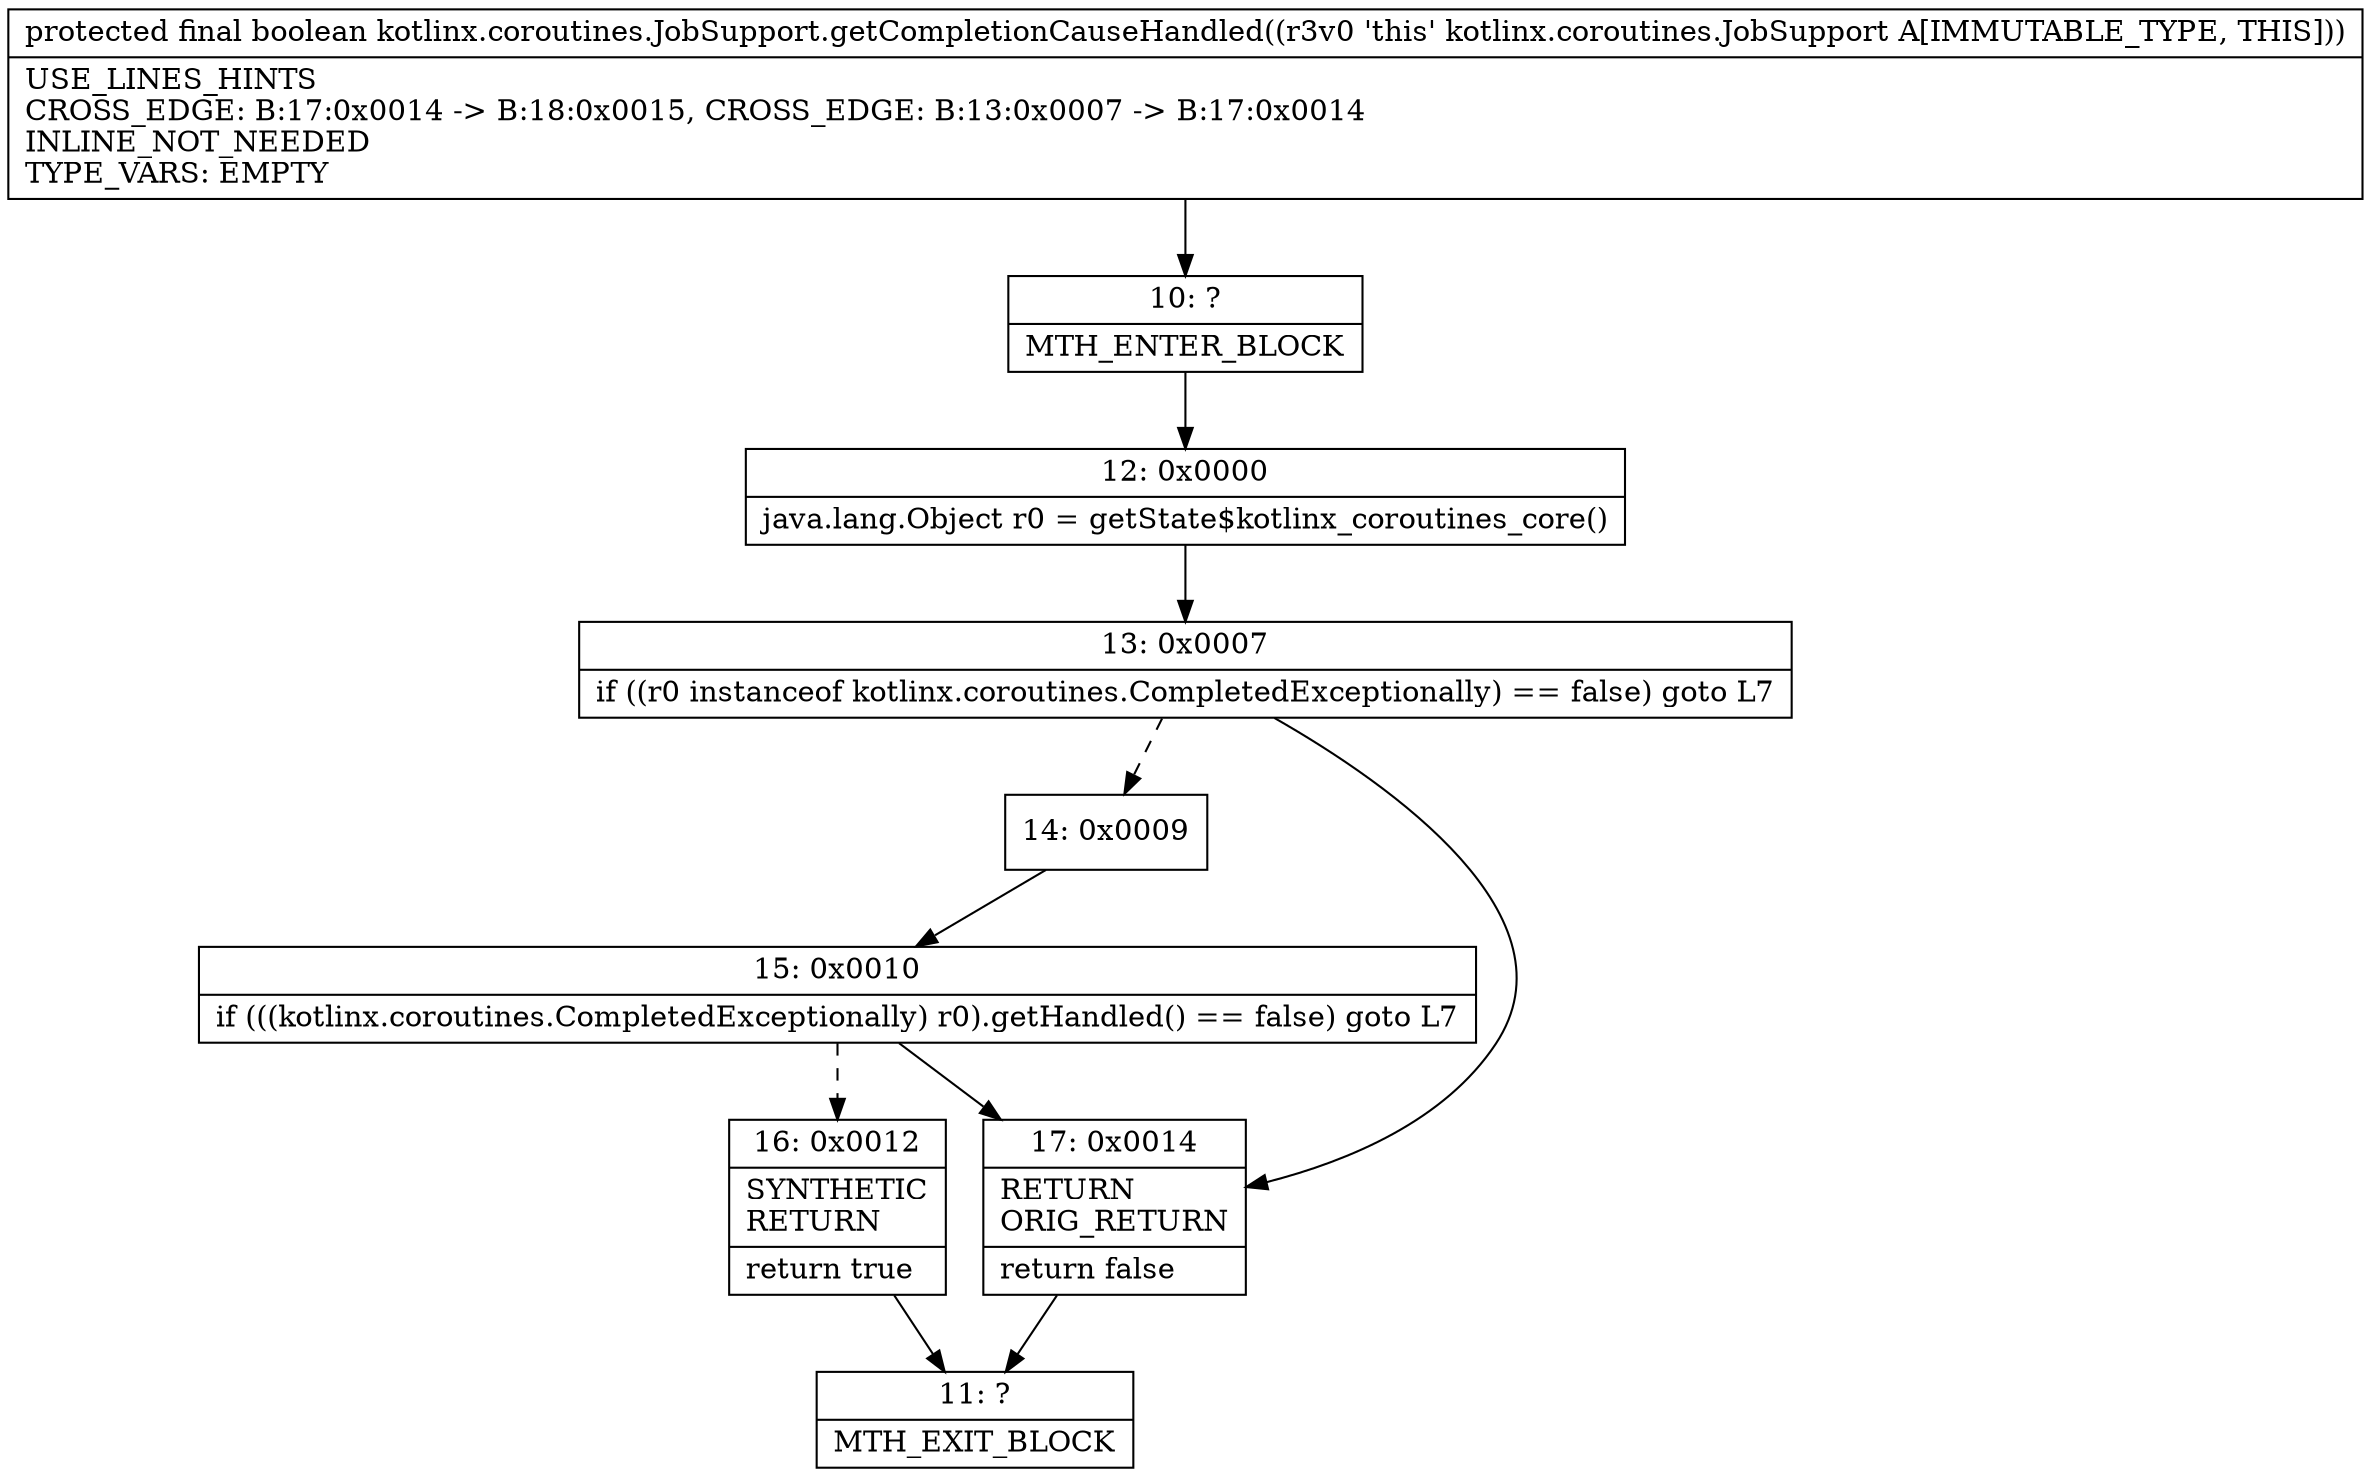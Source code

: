 digraph "CFG forkotlinx.coroutines.JobSupport.getCompletionCauseHandled()Z" {
Node_10 [shape=record,label="{10\:\ ?|MTH_ENTER_BLOCK\l}"];
Node_12 [shape=record,label="{12\:\ 0x0000|java.lang.Object r0 = getState$kotlinx_coroutines_core()\l}"];
Node_13 [shape=record,label="{13\:\ 0x0007|if ((r0 instanceof kotlinx.coroutines.CompletedExceptionally) == false) goto L7\l}"];
Node_14 [shape=record,label="{14\:\ 0x0009}"];
Node_15 [shape=record,label="{15\:\ 0x0010|if (((kotlinx.coroutines.CompletedExceptionally) r0).getHandled() == false) goto L7\l}"];
Node_16 [shape=record,label="{16\:\ 0x0012|SYNTHETIC\lRETURN\l|return true\l}"];
Node_11 [shape=record,label="{11\:\ ?|MTH_EXIT_BLOCK\l}"];
Node_17 [shape=record,label="{17\:\ 0x0014|RETURN\lORIG_RETURN\l|return false\l}"];
MethodNode[shape=record,label="{protected final boolean kotlinx.coroutines.JobSupport.getCompletionCauseHandled((r3v0 'this' kotlinx.coroutines.JobSupport A[IMMUTABLE_TYPE, THIS]))  | USE_LINES_HINTS\lCROSS_EDGE: B:17:0x0014 \-\> B:18:0x0015, CROSS_EDGE: B:13:0x0007 \-\> B:17:0x0014\lINLINE_NOT_NEEDED\lTYPE_VARS: EMPTY\l}"];
MethodNode -> Node_10;Node_10 -> Node_12;
Node_12 -> Node_13;
Node_13 -> Node_14[style=dashed];
Node_13 -> Node_17;
Node_14 -> Node_15;
Node_15 -> Node_16[style=dashed];
Node_15 -> Node_17;
Node_16 -> Node_11;
Node_17 -> Node_11;
}

